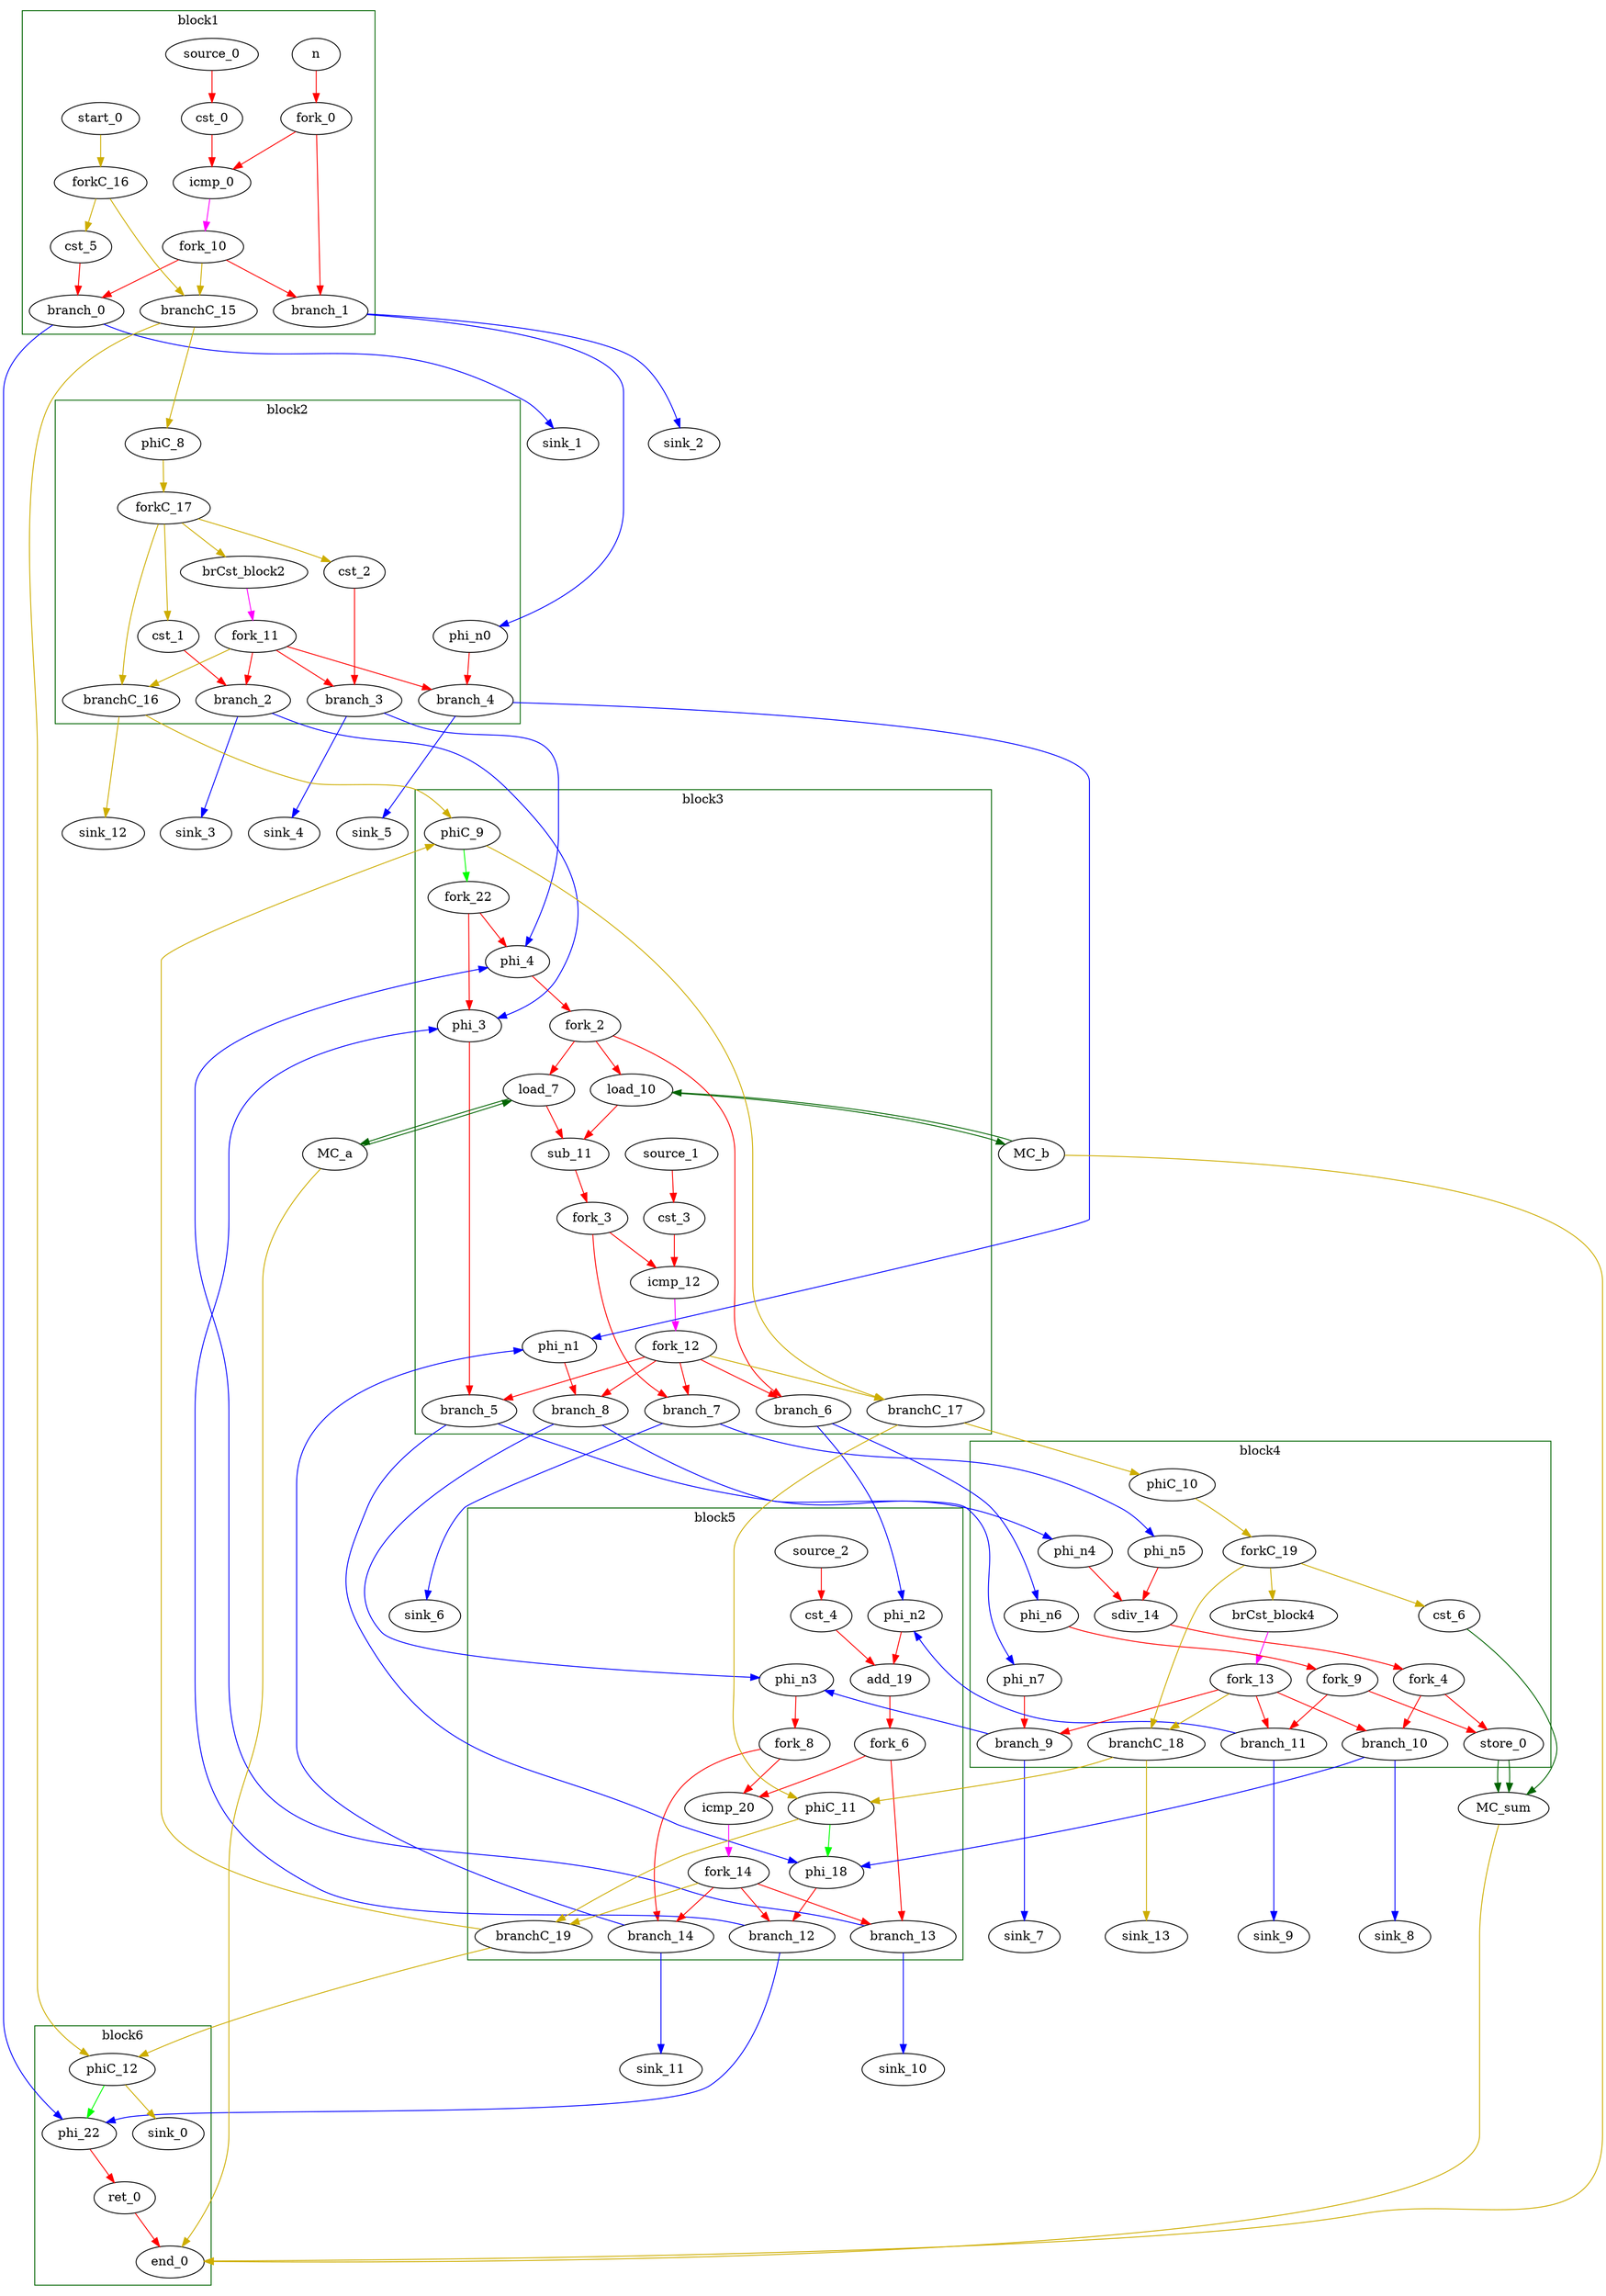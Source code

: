 Digraph G {
	splines=spline;
//DHLS version: 0.1.1" [shape = "none" pos = "20,20!"]
		"n" [type = "Entry", bbID= 1, in = "in1:32", out = "out1:32"];
		"cst_0" [type = "Constant", bbID= 1, in = "in1:1", out = "out1:1", value = "0x00000000"];
		"icmp_0" [type = "Operator", bbID= 1, op = "icmp_sgt_op", in = "in1:32 in2:32 ", out = "out1:1 ", delay=1.530, latency=0, II=1];
		"brCst_block2" [type = "Constant", bbID= 2, in = "in1:1", out = "out1:1", value = "0x1"];
		"cst_1" [type = "Constant", bbID= 2, in = "in1:10", out = "out1:10", value = "0x000003E8"];
		"phi_3" [type = "Mux", bbID= 3, in = "in1?:1 in2:32 in3:32 ", out = "out1:32", delay=0.366];
		"cst_2" [type = "Constant", bbID= 2, in = "in1:1", out = "out1:1", value = "0x00000000"];
		"phi_4" [type = "Mux", bbID= 3, in = "in1?:1 in2:31 in3:31 ", out = "out1:31", delay=0.366];
		"load_7" [type = "Operator", bbID= 3, op = "mc_load_op", bbID= 3, portId= 0, in = "in1:32 in2:31 ", out = "out1:32 out2:31 ", delay=0.000, latency=2, II=1];
		"load_10" [type = "Operator", bbID= 3, op = "mc_load_op", bbID= 3, portId= 0, in = "in1:32 in2:31 ", out = "out1:32 out2:31 ", delay=0.000, latency=2, II=1];
		"sub_11" [type = "Operator", bbID= 3, op = "sub_op", in = "in1:32 in2:32 ", out = "out1:32 ", delay=1.693, latency=0, II=1];
		"cst_3" [type = "Constant", bbID= 3, in = "in1:32", out = "out1:32", value = "0xFFFFFFFF"];
		"icmp_12" [type = "Operator", bbID= 3, op = "icmp_sgt_op", in = "in1:32 in2:32 ", out = "out1:1 ", delay=1.530, latency=0, II=1];
		"sdiv_14" [type = "Operator", bbID= 4, op = "sdiv_op", in = "in1:32 in2:32 ", out = "out1:32 ", delay=0.966, latency=36, II=1];
		"store_0" [type = "Operator", bbID= 4, op = "mc_store_op", bbID= 4, portId= 0, in = "in1:32 in2:31 ", out = "out1:32 out2:31 ", delay=0.000, latency=0, II=1];
		"brCst_block4" [type = "Constant", bbID= 4, in = "in1:1", out = "out1:1", value = "0x1"];
		"phi_18" [type = "Mux", bbID= 5, in = "in1?:1 in2:32 in3:32 ", out = "out1:32", delay=0.366];
		"cst_4" [type = "Constant", bbID= 5, in = "in1:1", out = "out1:1", value = "0x00000001"];
		"add_19" [type = "Operator", bbID= 5, op = "add_op", in = "in1:31 in2:31 ", out = "out1:31 ", delay=1.693, latency=0, II=1];
		"icmp_20" [type = "Operator", bbID= 5, op = "icmp_slt_op", in = "in1:32 in2:32 ", out = "out1:1 ", delay=1.530, latency=0, II=1];
		"cst_5" [type = "Constant", bbID= 1, in = "in1:10", out = "out1:10", value = "0x000003E8"];
		"phi_22" [type = "Mux", bbID= 6, in = "in1?:1 in2:32 in3:32 ", out = "out1:32", delay=0.366];
		"ret_0" [type = "Operator", bbID= 6, op = "ret_op", in = "in1:32 ", out = "out1:32 ", delay=0.000, latency=0, II=1];
		"phi_n0" [type = "Merge", bbID= 2, in = "in1:32 ", out = "out1:32", delay=0.000];
		"phi_n1" [type = "Merge", bbID= 3, in = "in1:32 in2:32 ", out = "out1:32", delay=0.366];
		"phi_n2" [type = "Merge", bbID= 5, in = "in1:31 in2:31 ", out = "out1:31", delay=0.366];
		"phi_n3" [type = "Merge", bbID= 5, in = "in1:32 in2:32 ", out = "out1:32", delay=0.366];
		"phi_n4" [type = "Merge", bbID= 4, in = "in1:32 ", out = "out1:32", delay=0.000];
		"phi_n5" [type = "Merge", bbID= 4, in = "in1:32 ", out = "out1:32", delay=0.000];
		"phi_n6" [type = "Merge", bbID= 4, in = "in1:31 ", out = "out1:31", delay=0.000];
		"phi_n7" [type = "Merge", bbID= 4, in = "in1:32 ", out = "out1:32", delay=0.000];
		"fork_0" [type = "Fork", bbID= 1, in = "in1:32", out = "out1:32 out2:32 "];
		"fork_2" [type = "Fork", bbID= 3, in = "in1:31", out = "out1:31 out2:31 out3:31 "];
		"fork_3" [type = "Fork", bbID= 3, in = "in1:32", out = "out1:32 out2:32 "];
		"fork_4" [type = "Fork", bbID= 4, in = "in1:32", out = "out1:32 out2:32 "];
		"fork_6" [type = "Fork", bbID= 5, in = "in1:31", out = "out1:31 out2:31 "];
		"fork_8" [type = "Fork", bbID= 5, in = "in1:32", out = "out1:32 out2:32 "];
		"fork_9" [type = "Fork", bbID= 4, in = "in1:31", out = "out1:31 out2:31 "];
		"branch_0" [type = "Branch", bbID= 1,  in = "in1:10 in2?:1", out = "out1+:10 out2-:10"];
		"branch_1" [type = "Branch", bbID= 1,  in = "in1:32 in2?:1", out = "out1+:32 out2-:32"];
		"fork_10" [type = "Fork", bbID= 1, in = "in1:1", out = "out1:1 out2:1 out3:1 "];
		"branch_2" [type = "Branch", bbID= 2,  in = "in1:10 in2?:1", out = "out1+:10 out2-:10"];
		"branch_3" [type = "Branch", bbID= 2,  in = "in1:1 in2?:1", out = "out1+:1 out2-:1"];
		"branch_4" [type = "Branch", bbID= 2,  in = "in1:32 in2?:1", out = "out1+:32 out2-:32"];
		"fork_11" [type = "Fork", bbID= 2, in = "in1:1", out = "out1:1 out2:1 out3:1 out4:1 "];
		"branch_5" [type = "Branch", bbID= 3,  in = "in1:32 in2?:1", out = "out1+:32 out2-:32"];
		"branch_6" [type = "Branch", bbID= 3,  in = "in1:31 in2?:1", out = "out1+:31 out2-:31"];
		"branch_7" [type = "Branch", bbID= 3,  in = "in1:32 in2?:1", out = "out1+:32 out2-:32"];
		"branch_8" [type = "Branch", bbID= 3,  in = "in1:32 in2?:1", out = "out1+:32 out2-:32"];
		"fork_12" [type = "Fork", bbID= 3, in = "in1:1", out = "out1:1 out2:1 out3:1 out4:1 out5:1 "];
		"branch_9" [type = "Branch", bbID= 4,  in = "in1:32 in2?:1", out = "out1+:32 out2-:32"];
		"branch_10" [type = "Branch", bbID= 4,  in = "in1:32 in2?:1", out = "out1+:32 out2-:32"];
		"branch_11" [type = "Branch", bbID= 4,  in = "in1:31 in2?:1", out = "out1+:31 out2-:31"];
		"fork_13" [type = "Fork", bbID= 4, in = "in1:1", out = "out1:1 out2:1 out3:1 out4:1 "];
		"branch_12" [type = "Branch", bbID= 5,  in = "in1:32 in2?:1", out = "out1+:32 out2-:32"];
		"branch_13" [type = "Branch", bbID= 5,  in = "in1:31 in2?:1", out = "out1+:31 out2-:31"];
		"branch_14" [type = "Branch", bbID= 5,  in = "in1:32 in2?:1", out = "out1+:32 out2-:32"];
		"fork_14" [type = "Fork", bbID= 5, in = "in1:1", out = "out1:1 out2:1 out3:1 out4:1 "];
		"MC_a" [type = "MC", bbID= 0, in = "in1:31*l0a ", out = "out1:32*l0d out2:0*e ", memory = "a", bbcount = 0, ldcount = 1, stcount = 0];
		"MC_b" [type = "MC", bbID= 0, in = "in1:31*l0a ", out = "out1:32*l0d out2:0*e ", memory = "b", bbcount = 0, ldcount = 1, stcount = 0];
		"MC_sum" [type = "MC", bbID= 0, in = "in1:32*c0 in2:31*s0a in3:32*s0d ", out = "out1:0*e ", memory = "sum", bbcount = 1, ldcount = 0, stcount = 1];
		"cst_6" [type = "Constant", bbID= 4, in = "in1:1", out = "out1:1", value = "0x00000001"];
		"end_0" [type = "Exit", bbID= 0, in = "in1:0*e in2:0*e in3:0*e in4:32 ", out = "out1:32"];
		"start_0" [type = "Entry", control= "true", bbID= 1, in = "in1:0", out = "out1:0"];
		"forkC_16" [type = "Fork", bbID= 1, in = "in1:0", out = "out1:0 out2:0 "];
		"branchC_15" [type = "Branch", bbID= 1,  in = "in1:0 in2?:1", out = "out1+:0 out2-:0"];
		"phiC_8" [type = "Merge", bbID= 2, in = "in1:0 ", out = "out1:0", delay=0.166];
		"forkC_17" [type = "Fork", bbID= 2, in = "in1:0", out = "out1:0 out2:0 out3:0 out4:0 "];
		"branchC_16" [type = "Branch", bbID= 2,  in = "in1:0 in2?:1", out = "out1+:0 out2-:0"];
		"phiC_9" [type = "CntrlMerge", bbID= 3, in = "in1:0 in2:0 ", out = "out1:0 out2?:1", delay=0.166];
		"branchC_17" [type = "Branch", bbID= 3,  in = "in1:0 in2?:1", out = "out1+:0 out2-:0"];
		"phiC_10" [type = "Merge", bbID= 4, in = "in1:0 ", out = "out1:0", delay=0.166];
		"forkC_19" [type = "Fork", bbID= 4, in = "in1:0", out = "out1:0 out2:0 out3:0 "];
		"branchC_18" [type = "Branch", bbID= 4,  in = "in1:0 in2?:1", out = "out1+:0 out2-:0"];
		"phiC_11" [type = "CntrlMerge", bbID= 5, in = "in1:0 in2:0 ", out = "out1:0 out2?:1", delay=0.166];
		"branchC_19" [type = "Branch", bbID= 5,  in = "in1:0 in2?:1", out = "out1+:0 out2-:0"];
		"phiC_12" [type = "CntrlMerge", bbID= 6, in = "in1:0 in2:0 ", out = "out1:0 out2?:1", delay=0.166];
		"sink_0" [type = "Sink", bbID= 0, in = "in1:0"];
		"sink_1" [type = "Sink", bbID= 0, in = "in1:10"];
		"sink_2" [type = "Sink", bbID= 0, in = "in1:32"];
		"sink_3" [type = "Sink", bbID= 0, in = "in1:10"];
		"sink_4" [type = "Sink", bbID= 0, in = "in1:1"];
		"sink_5" [type = "Sink", bbID= 0, in = "in1:32"];
		"sink_6" [type = "Sink", bbID= 0, in = "in1:32"];
		"sink_7" [type = "Sink", bbID= 0, in = "in1:32"];
		"sink_8" [type = "Sink", bbID= 0, in = "in1:32"];
		"sink_9" [type = "Sink", bbID= 0, in = "in1:31"];
		"sink_10" [type = "Sink", bbID= 0, in = "in1:31"];
		"sink_11" [type = "Sink", bbID= 0, in = "in1:32"];
		"sink_12" [type = "Sink", bbID= 0, in = "in1:0"];
		"sink_13" [type = "Sink", bbID= 0, in = "in1:0"];
		"source_0" [type = "Source", bbID= 1, out = "out1:1"];
		"source_1" [type = "Source", bbID= 3, out = "out1:32"];
		"source_2" [type = "Source", bbID= 5, out = "out1:1"];
		"fork_22" [type = "Fork", bbID= 3, in = "in1:1", out = "out1:1 out2:1 "];
		"load_7" -> "MC_a" [color = "darkgreen", mem_address = "true", from = "out2", to = "in1"];
		"MC_a" -> "load_7" [color = "darkgreen", mem_address = "false", from = "out1", to = "in1"];
		"load_10" -> "MC_b" [color = "darkgreen", mem_address = "true", from = "out2", to = "in1"];
		"MC_b" -> "load_10" [color = "darkgreen", mem_address = "false", from = "out1", to = "in1"];
		"store_0" -> "MC_sum" [color = "darkgreen", mem_address = "true", from = "out2", to = "in2"];
		"store_0" -> "MC_sum" [color = "darkgreen", mem_address = "false", from = "out1", to = "in3"];
		"MC_a" -> "end_0" [color = "gold3", from = "out2", to = "in1"];
		"MC_b" -> "end_0" [color = "gold3", from = "out2", to = "in2"];
		"cst_6" -> "MC_sum" [color = "darkgreen", from = "out1", to = "in1"];
		"MC_sum" -> "end_0" [color = "gold3", from = "out1", to = "in3"];
	subgraph cluster_0 {
	color = "darkgreen";
		label = "block1";
		"n" -> "fork_0" [color = "red", from = "out1", to = "in1"];
		"cst_0" -> "icmp_0" [color = "red", from = "out1", to = "in2"];
		"icmp_0" -> "fork_10" [color = "magenta", from = "out1", to = "in1"];
		"cst_5" -> "branch_0" [color = "red", from = "out1", to = "in1"];
		"fork_0" -> "icmp_0" [color = "red", from = "out1", to = "in1"];
		"fork_0" -> "branch_1" [color = "red", from = "out2", to = "in1"];
		"fork_10" -> "branch_1" [color = "red", from = "out1", to = "in2"];
		"fork_10" -> "branch_0" [color = "red", from = "out2", to = "in2"];
		"fork_10" -> "branchC_15" [color = "gold3", from = "out3", to = "in2"];
		"start_0" -> "forkC_16" [color = "gold3", from = "out1", to = "in1"];
		"forkC_16" -> "cst_5" [color = "gold3", from = "out1", to = "in1"];
		"forkC_16" -> "branchC_15" [color = "gold3", from = "out2", to = "in1"];
		"source_0" -> "cst_0" [color = "red", from = "out1", to = "in1"];
	}
		"branch_0" -> "phi_22" [color = "blue", minlen = 3, from = "out2", to = "in2"];
		"branch_0" -> "sink_1" [color = "blue", minlen = 3, from = "out1", to = "in1"];
		"branch_1" -> "phi_n0" [color = "blue", minlen = 3, from = "out1", to = "in1"];
		"branch_1" -> "sink_2" [color = "blue", minlen = 3, from = "out2", to = "in1"];
		"branchC_15" -> "phiC_8" [color = "gold3", minlen = 3, from = "out1", to = "in1"];
		"branchC_15" -> "phiC_12" [color = "gold3", minlen = 3, from = "out2", to = "in1"];
	subgraph cluster_1 {
	color = "darkgreen";
		label = "block2";
		"brCst_block2" -> "fork_11" [color = "magenta", from = "out1", to = "in1"];
		"cst_1" -> "branch_2" [color = "red", from = "out1", to = "in1"];
		"cst_2" -> "branch_3" [color = "red", from = "out1", to = "in1"];
		"phi_n0" -> "branch_4" [color = "red", from = "out1", to = "in1"];
		"fork_11" -> "branch_4" [color = "red", from = "out1", to = "in2"];
		"fork_11" -> "branch_3" [color = "red", from = "out2", to = "in2"];
		"fork_11" -> "branch_2" [color = "red", from = "out3", to = "in2"];
		"fork_11" -> "branchC_16" [color = "gold3", from = "out4", to = "in2"];
		"phiC_8" -> "forkC_17" [color = "gold3", from = "out1", to = "in1"];
		"forkC_17" -> "cst_1" [color = "gold3", from = "out1", to = "in1"];
		"forkC_17" -> "cst_2" [color = "gold3", from = "out2", to = "in1"];
		"forkC_17" -> "branchC_16" [color = "gold3", from = "out3", to = "in1"];
		"forkC_17" -> "brCst_block2" [color = "gold3", from = "out4", to = "in1"];
	}
		"branch_2" -> "phi_3" [color = "blue", minlen = 3, from = "out1", to = "in2"];
		"branch_2" -> "sink_3" [color = "blue", minlen = 3, from = "out2", to = "in1"];
		"branch_3" -> "phi_4" [color = "blue", minlen = 3, from = "out1", to = "in2"];
		"branch_3" -> "sink_4" [color = "blue", minlen = 3, from = "out2", to = "in1"];
		"branch_4" -> "phi_n1" [color = "blue", minlen = 3, from = "out1", to = "in1"];
		"branch_4" -> "sink_5" [color = "blue", minlen = 3, from = "out2", to = "in1"];
		"branchC_16" -> "phiC_9" [color = "gold3", minlen = 3, from = "out1", to = "in1"];
		"branchC_16" -> "sink_12" [color = "gold3", minlen = 3, from = "out2", to = "in1"];
	subgraph cluster_2 {
	color = "darkgreen";
		label = "block3";
		"phi_3" -> "branch_5" [color = "red", from = "out1", to = "in1"];
		"phi_4" -> "fork_2" [color = "red", from = "out1", to = "in1"];
		"load_7" -> "sub_11" [color = "red", from = "out1", to = "in1"];
		"load_10" -> "sub_11" [color = "red", from = "out1", to = "in2"];
		"sub_11" -> "fork_3" [color = "red", from = "out1", to = "in1"];
		"cst_3" -> "icmp_12" [color = "red", from = "out1", to = "in2"];
		"icmp_12" -> "fork_12" [color = "magenta", from = "out1", to = "in1"];
		"phi_n1" -> "branch_8" [color = "red", from = "out1", to = "in1"];
		"fork_2" -> "load_7" [color = "red", from = "out1", to = "in2"];
		"fork_2" -> "load_10" [color = "red", from = "out2", to = "in2"];
		"fork_2" -> "branch_6" [color = "red", from = "out3", to = "in1"];
		"fork_3" -> "icmp_12" [color = "red", from = "out1", to = "in1"];
		"fork_3" -> "branch_7" [color = "red", from = "out2", to = "in1"];
		"fork_12" -> "branch_8" [color = "red", from = "out1", to = "in2"];
		"fork_12" -> "branch_7" [color = "red", from = "out2", to = "in2"];
		"fork_12" -> "branch_6" [color = "red", from = "out3", to = "in2"];
		"fork_12" -> "branch_5" [color = "red", from = "out4", to = "in2"];
		"fork_12" -> "branchC_17" [color = "gold3", from = "out5", to = "in2"];
		"phiC_9" -> "fork_22" [color = "green", from = "out2", to = "in1"];
		"phiC_9" -> "branchC_17" [color = "gold3", from = "out1", to = "in1"];
		"source_1" -> "cst_3" [color = "red", from = "out1", to = "in1"];
		"fork_22" -> "phi_3" [color = "red", from = "out1", to = "in1"];
		"fork_22" -> "phi_4" [color = "red", from = "out2", to = "in1"];
	}
		"branch_5" -> "phi_n4" [color = "blue", minlen = 3, from = "out1", to = "in1"];
		"branch_5" -> "phi_18" [color = "blue", minlen = 3, from = "out2", to = "in2"];
		"branch_6" -> "phi_n6" [color = "blue", minlen = 3, from = "out1", to = "in1"];
		"branch_6" -> "phi_n2" [color = "blue", minlen = 3, from = "out2", to = "in1"];
		"branch_7" -> "phi_n5" [color = "blue", minlen = 3, from = "out1", to = "in1"];
		"branch_7" -> "sink_6" [color = "blue", minlen = 3, from = "out2", to = "in1"];
		"branch_8" -> "phi_n7" [color = "blue", minlen = 3, from = "out1", to = "in1"];
		"branch_8" -> "phi_n3" [color = "blue", minlen = 3, from = "out2", to = "in1"];
		"branchC_17" -> "phiC_10" [color = "gold3", minlen = 3, from = "out1", to = "in1"];
		"branchC_17" -> "phiC_11" [color = "gold3", minlen = 3, from = "out2", to = "in1"];
	subgraph cluster_3 {
	color = "darkgreen";
		label = "block4";
		"sdiv_14" -> "fork_4" [color = "red", from = "out1", to = "in1"];
		"brCst_block4" -> "fork_13" [color = "magenta", from = "out1", to = "in1"];
		"phi_n4" -> "sdiv_14" [color = "red", from = "out1", to = "in1"];
		"phi_n5" -> "sdiv_14" [color = "red", from = "out1", to = "in2"];
		"phi_n6" -> "fork_9" [color = "red", from = "out1", to = "in1"];
		"phi_n7" -> "branch_9" [color = "red", from = "out1", to = "in1"];
		"fork_4" -> "store_0" [color = "red", from = "out1", to = "in1"];
		"fork_4" -> "branch_10" [color = "red", from = "out2", to = "in1"];
		"fork_9" -> "store_0" [color = "red", from = "out1", to = "in2"];
		"fork_9" -> "branch_11" [color = "red", from = "out2", to = "in1"];
		"fork_13" -> "branch_11" [color = "red", from = "out1", to = "in2"];
		"fork_13" -> "branch_10" [color = "red", from = "out2", to = "in2"];
		"fork_13" -> "branch_9" [color = "red", from = "out3", to = "in2"];
		"fork_13" -> "branchC_18" [color = "gold3", from = "out4", to = "in2"];
		"phiC_10" -> "forkC_19" [color = "gold3", from = "out1", to = "in1"];
		"forkC_19" -> "cst_6" [color = "gold3", from = "out1", to = "in1"];
		"forkC_19" -> "branchC_18" [color = "gold3", from = "out2", to = "in1"];
		"forkC_19" -> "brCst_block4" [color = "gold3", from = "out3", to = "in1"];
	}
		"branch_9" -> "phi_n3" [color = "blue", minlen = 3, from = "out1", to = "in2"];
		"branch_9" -> "sink_7" [color = "blue", minlen = 3, from = "out2", to = "in1"];
		"branch_10" -> "phi_18" [color = "blue", minlen = 3, from = "out1", to = "in3"];
		"branch_10" -> "sink_8" [color = "blue", minlen = 3, from = "out2", to = "in1"];
		"branch_11" -> "phi_n2" [color = "blue", minlen = 3, from = "out1", to = "in2"];
		"branch_11" -> "sink_9" [color = "blue", minlen = 3, from = "out2", to = "in1"];
		"branchC_18" -> "phiC_11" [color = "gold3", minlen = 3, from = "out1", to = "in2"];
		"branchC_18" -> "sink_13" [color = "gold3", minlen = 3, from = "out2", to = "in1"];
	subgraph cluster_4 {
	color = "darkgreen";
		label = "block5";
		"phi_18" -> "branch_12" [color = "red", from = "out1", to = "in1"];
		"cst_4" -> "add_19" [color = "red", from = "out1", to = "in2"];
		"add_19" -> "fork_6" [color = "red", from = "out1", to = "in1"];
		"icmp_20" -> "fork_14" [color = "magenta", from = "out1", to = "in1"];
		"phi_n2" -> "add_19" [color = "red", from = "out1", to = "in1"];
		"phi_n3" -> "fork_8" [color = "red", from = "out1", to = "in1"];
		"fork_6" -> "icmp_20" [color = "red", from = "out1", to = "in1"];
		"fork_6" -> "branch_13" [color = "red", from = "out2", to = "in1"];
		"fork_8" -> "icmp_20" [color = "red", from = "out1", to = "in2"];
		"fork_8" -> "branch_14" [color = "red", from = "out2", to = "in1"];
		"fork_14" -> "branch_14" [color = "red", from = "out1", to = "in2"];
		"fork_14" -> "branch_13" [color = "red", from = "out2", to = "in2"];
		"fork_14" -> "branch_12" [color = "red", from = "out3", to = "in2"];
		"fork_14" -> "branchC_19" [color = "gold3", from = "out4", to = "in2"];
		"phiC_11" -> "phi_18" [color = "green", from = "out2", to = "in1"];
		"phiC_11" -> "branchC_19" [color = "gold3", from = "out1", to = "in1"];
		"source_2" -> "cst_4" [color = "red", from = "out1", to = "in1"];
	}
		"branch_12" -> "phi_3" [color = "blue", minlen = 3, from = "out1", to = "in3"];
		"branch_12" -> "phi_22" [color = "blue", minlen = 3, from = "out2", to = "in3"];
		"branch_13" -> "phi_4" [color = "blue", minlen = 3, from = "out1", to = "in3"];
		"branch_13" -> "sink_10" [color = "blue", minlen = 3, from = "out2", to = "in1"];
		"branch_14" -> "phi_n1" [color = "blue", minlen = 3, from = "out1", to = "in2"];
		"branch_14" -> "sink_11" [color = "blue", minlen = 3, from = "out2", to = "in1"];
		"branchC_19" -> "phiC_9" [color = "gold3", minlen = 3, from = "out1", to = "in2"];
		"branchC_19" -> "phiC_12" [color = "gold3", minlen = 3, from = "out2", to = "in2"];
	subgraph cluster_5 {
	color = "darkgreen";
		label = "block6";
		"phi_22" -> "ret_0" [color = "red", from = "out1", to = "in1"];
		"ret_0" -> "end_0" [color = "red", from = "out1", to = "in4"];
		"phiC_12" -> "phi_22" [color = "green", from = "out2", to = "in1"];
		"phiC_12" -> "sink_0" [color = "gold3", from = "out1", to = "in1"];
	}
}